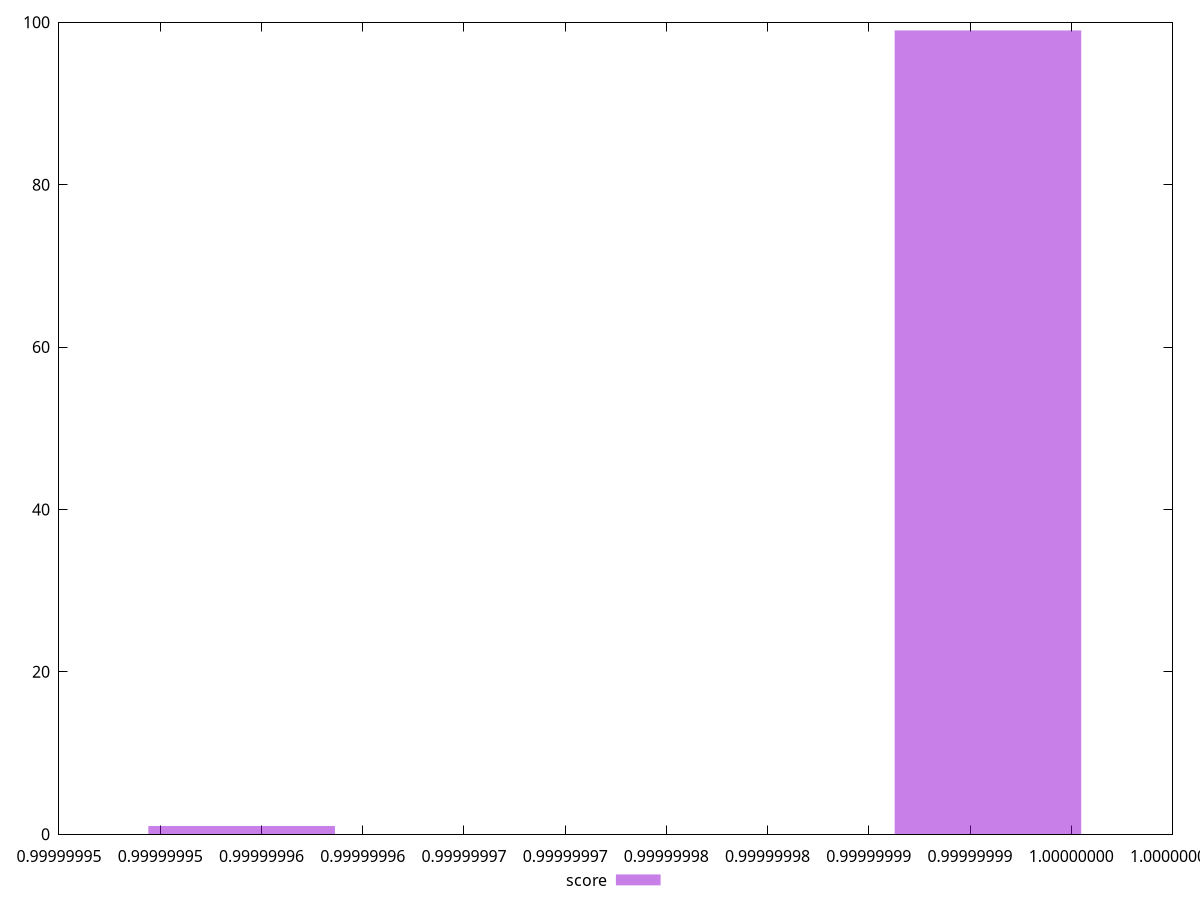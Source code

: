 reset
set terminal svg size 640, 490 enhanced background rgb 'white'
set output "reprap/bootup-time/samples/pages+cached+noexternal+nosvg/score/histogram.svg"

$score <<EOF
0.9999999958840363 99
0.9999999590218481 1
EOF

set key outside below
set boxwidth 9.215547065554954e-9
set yrange [0:100]
set style fill transparent solid 0.5 noborder

plot \
  $score title "score" with boxes, \


reset